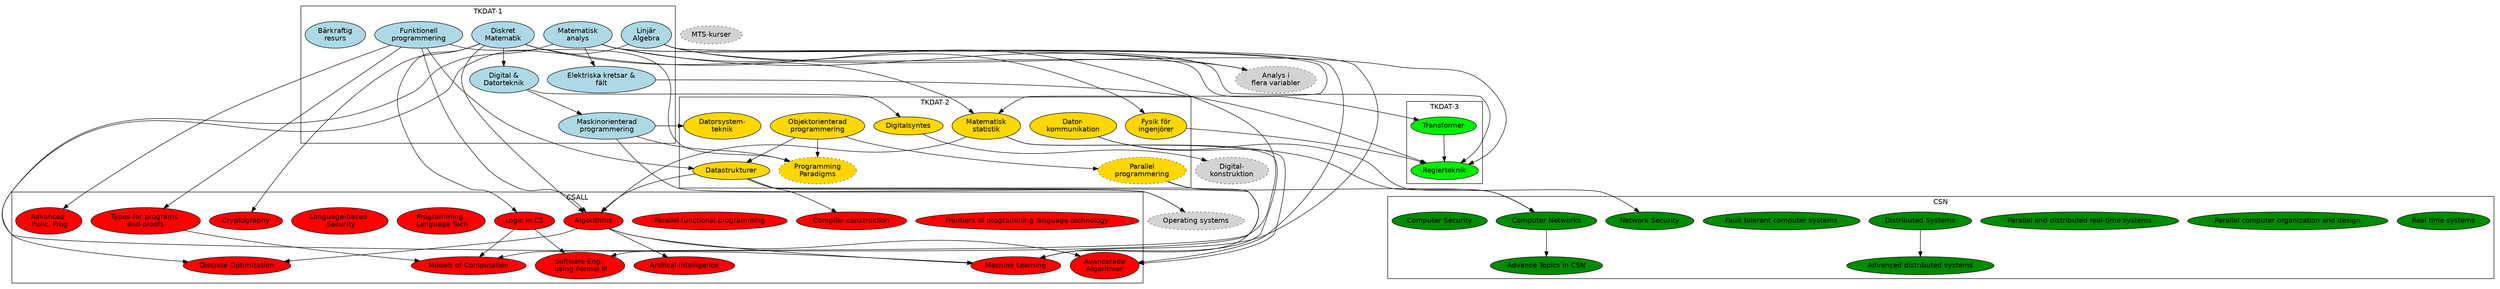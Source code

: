 digraph G
{
	//nodesep=1
	splines=true
	overlap=prism
	node [fontname="DejaVuSans"]
	fontname="DejaVuSans"

	node [style="solid,filled"]



	subgraph cluster_TKDAT1 {
                label = "TKDAT-1"
		rank = same
		node [fillcolor="lightblue"]
		haskell [label = "Funktionell\nprogrammering"]
		diskmat [label = "Diskret\nMatematik"]
		linalg [label = "Linjär\nAlgebra"]
		digodat [label = "Digital &\nDatorteknik"]
		analys [label = "Matematisk\nanalys"]
		mop [label = "Maskinorienterad\nprogrammering"]
		el [label = "Elektriska kretsar &\nfält"]
		barsaft [label = "Bärkraftig\nresurs"]
	}

	diskmat -> digodat
	digodat -> mop
	analys -> el

	subgraph cluster_TKDAT2 {
		label = "TKDAT-2"
		rank = same
		node [fillcolor="gold1"]
		matstat [label = "Matematisk\nstatistik"]
		oop [label = "Objektorienterad\nprogrammering"]
		fysik [label = "Fysik för\ningenjörer"]
		dstrukt [label = "Datastrukturer"]
		syntes [label = "Digitalsyntes"]
		subgraph {
			node [style="dotted, filled"]
			pp [label = "Programming\nParadigms"]
			concurrent [label = "Parallel\nprogrammering"]
		}
		dst [ label = "Datorsystem-\nteknik"]
		datakom [label = "Dator-\nkommunikation"]
	}
	haskell -> pp
	haskell -> dstrukt
	oop -> dstrukt
	oop -> concurrent
	oop -> pp
	mop -> pp
	digodat -> syntes
	mop -> dst
	analys -> fysik
	linalg -> matstat
	diskmat -> matstat

	subgraph cluster_TKDAT3 {
		label = "TKDAT-3"
		rank = same
		node [fillcolor = "green2"]
		tss [label = "Transformer"]
		regler [label = "Reglerteknik"]
	}
	tss -> regler
	analys -> tss
	analys -> regler
	fysik -> regler
	el -> regler
	linalg -> regler

	subgraph cluster_CSALL {
		label = "CSALL"
		rank = same
		node [style ="filled", fillcolor="red"]
		frontProgramming [label="Frontiers of programming language technology"]
		compilerConst [label="Compiler construction"]
		paraFunc [label="Parallel functional programming"]
		advAlg [label = "Avancerade\nAlgoritmer"]
		advFunc [label = "Advanced \n Func. Prog"]
		logik [label = "Logic in CS"]
		prolang [label = "Programming \n Language Tech"]
		ml [label = "Machine Learning"]
		softEng [label ="Software Eng. \n using Formal M"]
		discopt [label = "Discrete Optimization"]
		ai [label ="Artifical Intelligence"]
		models [label ="Models of Computation"]
		langsecurity [label ="Language-based \n Security"]
		types [label = "Types for programs \n and proofs "]
		algoritmer [label ="Algorithms"]
		crypto [label = "Cryptography"]
	}
	diskmat -> models
	logik -> models
	diskmat -> crypto
	haskell -> types
	types -> models
	algoritmer -> discopt
	linalg -> discopt
	concurrent -> softEng
	logik -> softEng
	diskmat -> logik
	matstat -> advAlg
	linalg -> advAlg
	algoritmer -> advAlg
	algoritmer -> ml
	analys -> ml
	matstat -> ml
	linalg -> ml
	haskell -> advFunc
	dstrukt -> ml
	algoritmer -> ai
	dstrukt -> compilerConst

	subgraph cluster_CSN {
		label="CSN"
		rank = same
		node [style="filled",fillcolor="green4"]
		rts [label="Real time systems"]
		parallelOrganization [label="Parallel computer organization and design"]
		parallelRTS [label="Parallel and distributed real-time systems"]
		distSys [label="Distributed Systems"]
		advDistSys [label="Advanced distributed systems"]
		ftcs [label="Fault tolerant computer systems"]
		computerNetworks [label="Computer Networks"]
		networkSecurity [label="Network Security"]
		computerSecurity [label="Computer Security"]
		advTopicsCS [label="Advance Topics in CSN"]
		# Valbara
		subgraph {
			node [style="dotted, filled"]
		}
	}

	distSys -> advDistSys
	datakom -> networkSecurity
	datakom -> computerNetworks
	concurrent -> computerNetworks
	computerNetworks -> advTopicsCS



   //Valbara
	subgraph {
		node [style="dotted, filled"]
		flervar [label = "Analys i\nflera variabler"]
		digkonstr [label = "Digital-\nkonstruktion"]
		mts [label = "MTS-kurser"]	
		oS [label="Operating systems"]
	}
	syntes -> digkonstr
	linalg -> flervar
	analys -> flervar
	dstrukt -> algoritmer
	haskell -> algoritmer
	diskmat -> algoritmer
	matstat -> algoritmer
	dstrukt -> oS
	mop -> oS

}
